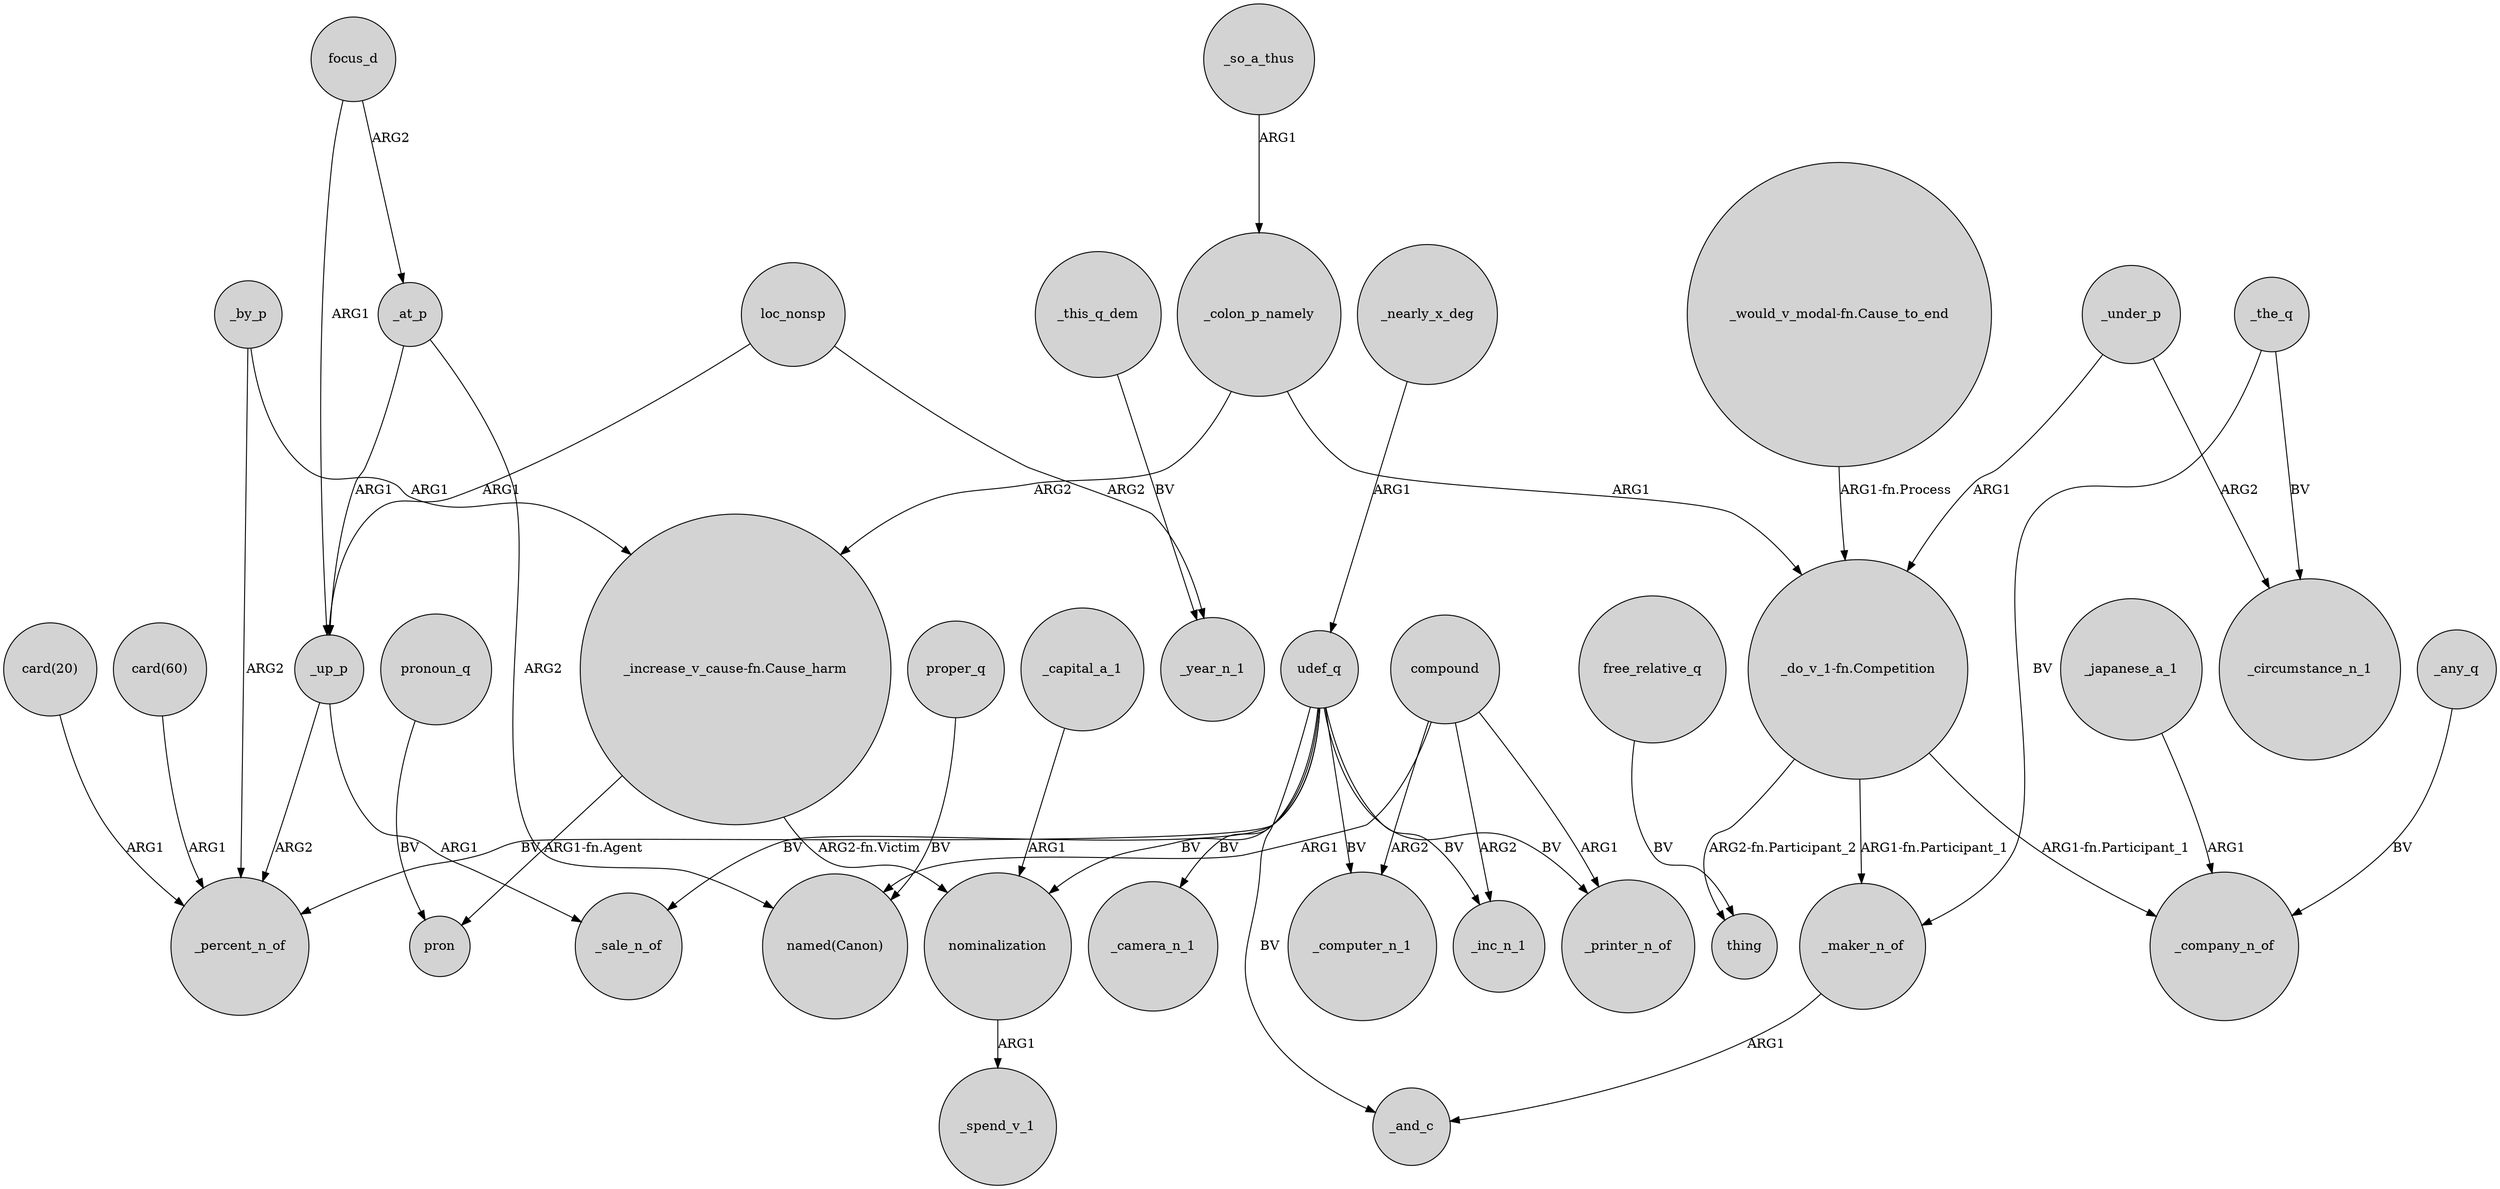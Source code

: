 digraph {
	node [shape=circle style=filled]
	_up_p -> _percent_n_of [label=ARG2]
	"_do_v_1-fn.Competition" -> _maker_n_of [label="ARG1-fn.Participant_1"]
	focus_d -> _up_p [label=ARG1]
	loc_nonsp -> _up_p [label=ARG1]
	"card(20)" -> _percent_n_of [label=ARG1]
	_under_p -> _circumstance_n_1 [label=ARG2]
	"_increase_v_cause-fn.Cause_harm" -> pron [label="ARG1-fn.Agent"]
	_by_p -> _percent_n_of [label=ARG2]
	_under_p -> "_do_v_1-fn.Competition" [label=ARG1]
	_by_p -> "_increase_v_cause-fn.Cause_harm" [label=ARG1]
	compound -> "named(Canon)" [label=ARG1]
	_capital_a_1 -> nominalization [label=ARG1]
	udef_q -> nominalization [label=BV]
	compound -> _computer_n_1 [label=ARG2]
	_colon_p_namely -> "_do_v_1-fn.Competition" [label=ARG1]
	_so_a_thus -> _colon_p_namely [label=ARG1]
	udef_q -> _sale_n_of [label=BV]
	_any_q -> _company_n_of [label=BV]
	_maker_n_of -> _and_c [label=ARG1]
	udef_q -> _and_c [label=BV]
	focus_d -> _at_p [label=ARG2]
	_colon_p_namely -> "_increase_v_cause-fn.Cause_harm" [label=ARG2]
	free_relative_q -> thing [label=BV]
	loc_nonsp -> _year_n_1 [label=ARG2]
	"_do_v_1-fn.Competition" -> _company_n_of [label="ARG1-fn.Participant_1"]
	nominalization -> _spend_v_1 [label=ARG1]
	pronoun_q -> pron [label=BV]
	udef_q -> _inc_n_1 [label=BV]
	"_increase_v_cause-fn.Cause_harm" -> nominalization [label="ARG2-fn.Victim"]
	compound -> _inc_n_1 [label=ARG2]
	proper_q -> "named(Canon)" [label=BV]
	udef_q -> _percent_n_of [label=BV]
	"_do_v_1-fn.Competition" -> thing [label="ARG2-fn.Participant_2"]
	udef_q -> _computer_n_1 [label=BV]
	_japanese_a_1 -> _company_n_of [label=ARG1]
	_this_q_dem -> _year_n_1 [label=BV]
	_up_p -> _sale_n_of [label=ARG1]
	"_would_v_modal-fn.Cause_to_end" -> "_do_v_1-fn.Competition" [label="ARG1-fn.Process"]
	udef_q -> _camera_n_1 [label=BV]
	udef_q -> _printer_n_of [label=BV]
	_the_q -> _maker_n_of [label=BV]
	_at_p -> _up_p [label=ARG1]
	_nearly_x_deg -> udef_q [label=ARG1]
	"card(60)" -> _percent_n_of [label=ARG1]
	compound -> _printer_n_of [label=ARG1]
	_the_q -> _circumstance_n_1 [label=BV]
	_at_p -> "named(Canon)" [label=ARG2]
}

